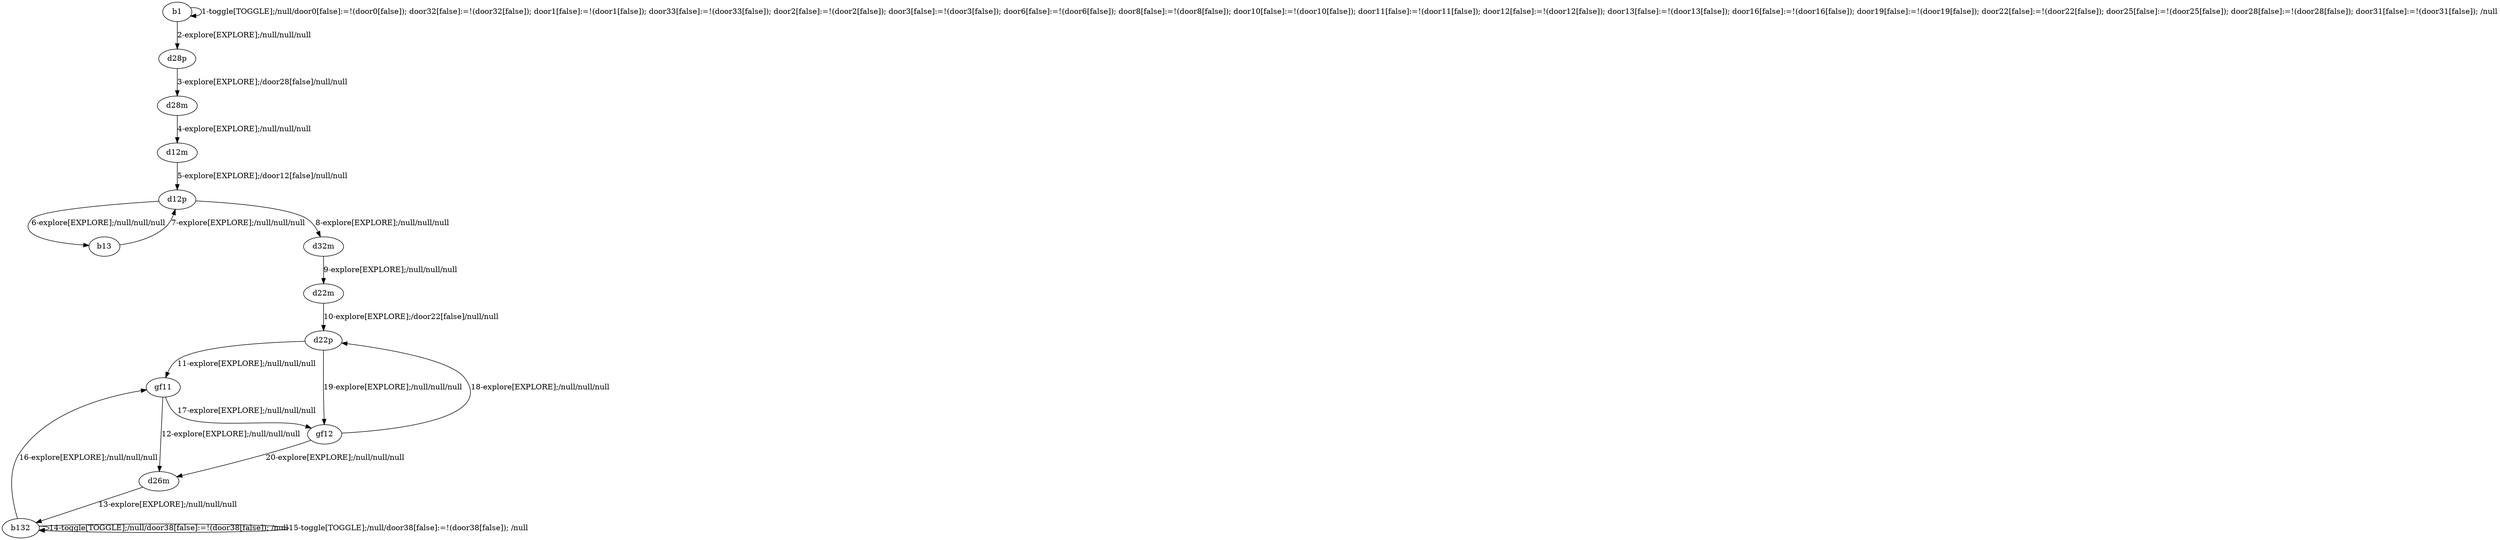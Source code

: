 # Total number of goals covered by this test: 3
# gf11 --> gf12
# gf12 --> d22p
# b132 --> b132

digraph g {
"b1" -> "b1" [label = "1-toggle[TOGGLE];/null/door0[false]:=!(door0[false]); door32[false]:=!(door32[false]); door1[false]:=!(door1[false]); door33[false]:=!(door33[false]); door2[false]:=!(door2[false]); door3[false]:=!(door3[false]); door6[false]:=!(door6[false]); door8[false]:=!(door8[false]); door10[false]:=!(door10[false]); door11[false]:=!(door11[false]); door12[false]:=!(door12[false]); door13[false]:=!(door13[false]); door16[false]:=!(door16[false]); door19[false]:=!(door19[false]); door22[false]:=!(door22[false]); door25[false]:=!(door25[false]); door28[false]:=!(door28[false]); door31[false]:=!(door31[false]); /null"];
"b1" -> "d28p" [label = "2-explore[EXPLORE];/null/null/null"];
"d28p" -> "d28m" [label = "3-explore[EXPLORE];/door28[false]/null/null"];
"d28m" -> "d12m" [label = "4-explore[EXPLORE];/null/null/null"];
"d12m" -> "d12p" [label = "5-explore[EXPLORE];/door12[false]/null/null"];
"d12p" -> "b13" [label = "6-explore[EXPLORE];/null/null/null"];
"b13" -> "d12p" [label = "7-explore[EXPLORE];/null/null/null"];
"d12p" -> "d32m" [label = "8-explore[EXPLORE];/null/null/null"];
"d32m" -> "d22m" [label = "9-explore[EXPLORE];/null/null/null"];
"d22m" -> "d22p" [label = "10-explore[EXPLORE];/door22[false]/null/null"];
"d22p" -> "gf11" [label = "11-explore[EXPLORE];/null/null/null"];
"gf11" -> "d26m" [label = "12-explore[EXPLORE];/null/null/null"];
"d26m" -> "b132" [label = "13-explore[EXPLORE];/null/null/null"];
"b132" -> "b132" [label = "14-toggle[TOGGLE];/null/door38[false]:=!(door38[false]); /null"];
"b132" -> "b132" [label = "15-toggle[TOGGLE];/null/door38[false]:=!(door38[false]); /null"];
"b132" -> "gf11" [label = "16-explore[EXPLORE];/null/null/null"];
"gf11" -> "gf12" [label = "17-explore[EXPLORE];/null/null/null"];
"gf12" -> "d22p" [label = "18-explore[EXPLORE];/null/null/null"];
"d22p" -> "gf12" [label = "19-explore[EXPLORE];/null/null/null"];
"gf12" -> "d26m" [label = "20-explore[EXPLORE];/null/null/null"];
}